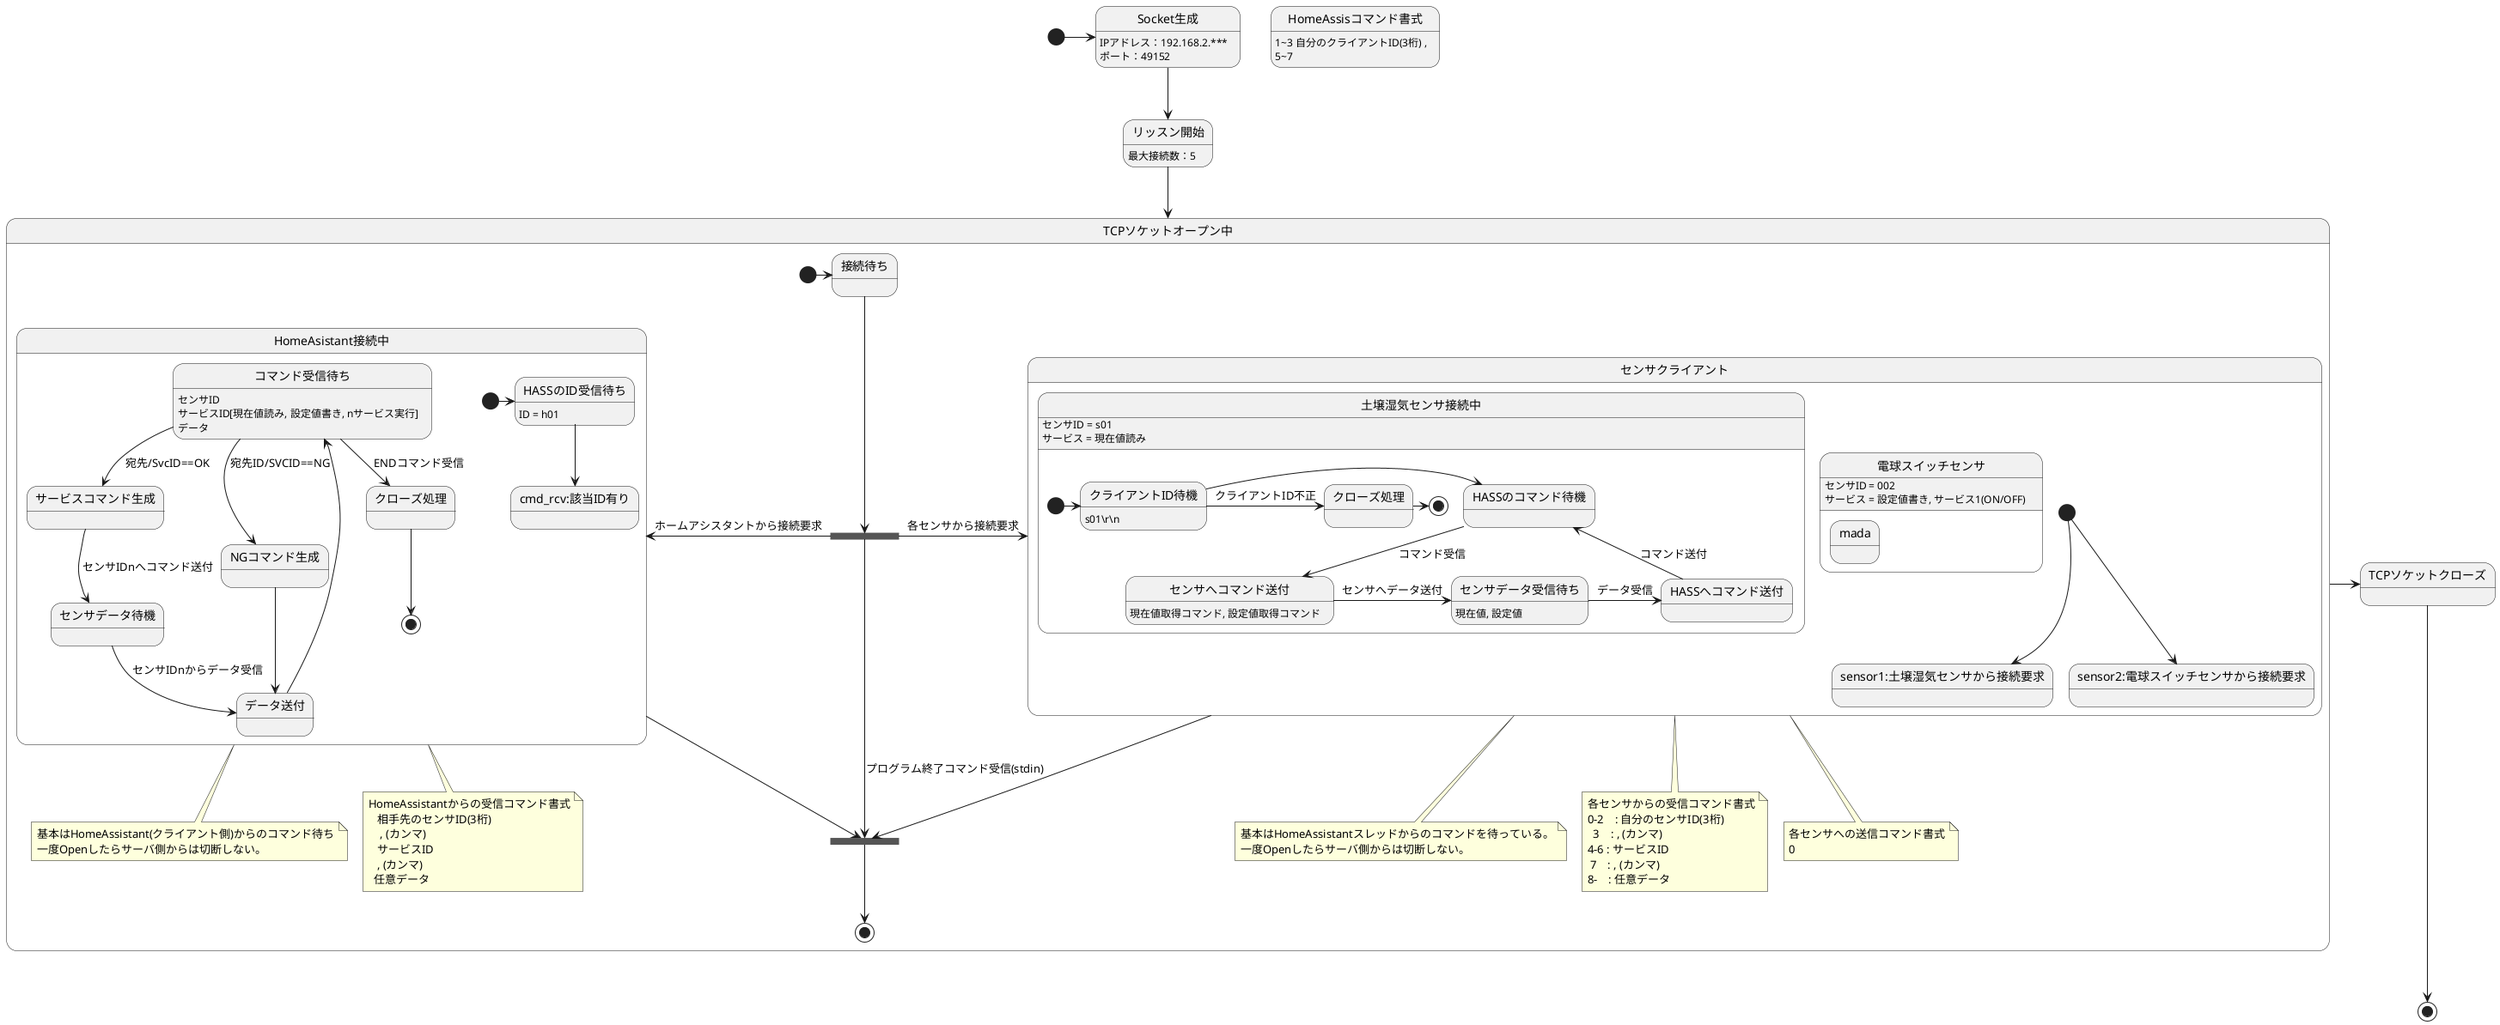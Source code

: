 @startuml
state "Socket生成" as create
create : IPアドレス：192.168.2.***
create : ポート：49152

state "リッスン開始" as listen
listen : 最大接続数：5

state "TCPソケットクローズ" as tcp_close

state "TCPソケットオープン中" as tcp_open {
  state "接続待ち" as wait
  state fork_state <<fork>>
  state join_state <<join>>

  state "センサクライアント" as sensor_client {

    state "土壌湿気センサ接続中" as sensor1 {
      sensor1:センサID = s01
      sensor1:サービス = 現在値読み

      state "センサへコマンド送付" as sensor1_write
      sensor1_write : 現在値取得コマンド, 設定値取得コマンド

      state "センサデータ受信待ち" as sensor1_read
      sensor1_read : 現在値, 設定値

      state "HASSのコマンド待機" as sensor1_wait
      state "クライアントID待機" as clientID_wait
      clientID_wait : s01\\r\\n
      state "HASSへコマンド送付" as sensor1_to_hass
      state "クローズ処理" as sensor1_close

      [*] -> clientID_wait
      clientID_wait -> sensor1_wait
      sensor1_wait -down-> sensor1_write : コマンド受信
      sensor1_write -> sensor1_read : センサへデータ送付
      sensor1_read -right-> sensor1_to_hass :データ受信
      sensor1_to_hass --> sensor1_wait :コマンド送付
      clientID_wait -> sensor1_close :クライアントID不正
      sensor1_close -> [*]
    }

    state "電球スイッチセンサ" as sensor2 {
      sensor2: センサID = 002
      sensor2: サービス = 設定値書き, サービス1(ON/OFF)
      state "mada"
    }

    [*] --> sensor1:土壌湿気センサから接続要求
    [*] --> sensor2:電球スイッチセンサから接続要求
  }

  state "HomeAsistant接続中" as home_rcv {
    state "HASSのID受信待ち" as cmdID_wait
    cmdID_wait:ID = h01
    state "コマンド受信待ち" as cmd_rcv
    cmd_rcv:センサID
    cmd_rcv:サービスID[現在値読み, 設定値書き, nサービス実行]
    cmd_rcv:データ
    state "サービスコマンド生成" as cmd_svc
    state "NGコマンド生成" as cmd_ng
    state "センサデータ待機" as cmd_wait
    state "データ送付" as home_write
    state "クローズ処理" as home_close

    [*] -> cmdID_wait
    cmdID_wait --> cmd_rcv:該当ID有り
    cmd_rcv -down-> cmd_svc :宛先/SvcID==OK
    cmd_rcv --> cmd_ng :宛先ID/SVCID==NG
    cmd_ng --> home_write
    cmd_svc --> cmd_wait :センサIDnへコマンド送付
    cmd_wait --> home_write :センサIDnからデータ受信
    home_write -up-> cmd_rcv
    cmd_rcv --> home_close :ENDコマンド受信
    home_close --> [*]
  }

  [*] -> wait
  wait --> fork_state
  fork_state -right-> sensor_client :各センサから接続要求
  fork_state -left-> home_rcv : ホームアシスタントから接続要求
  sensor_client -down-> join_state
  home_rcv -down-> join_state
  fork_state -down-> join_state : プログラム終了コマンド受信(stdin)
  join_state --> [*]

  note bottom of home_rcv
    基本はHomeAssistant(クライアント側)からのコマンド待ち
    一度Openしたらサーバ側からは切断しない。
  end note

  note bottom of sensor_client
    基本はHomeAssistantスレッドからのコマンドを待っている。
    一度Openしたらサーバ側からは切断しない。
  end note

  note bottom of home_rcv
    HomeAssistantからの受信コマンド書式
       相手先のセンサID(3桁)
        , (カンマ)
       サービスID
       , (カンマ)
      任意データ
  end note

  note bottom of sensor_client
  各センサからの受信コマンド書式
  0-2　: 自分のセンサID(3桁)
    3　: , (カンマ)
  4-6 : サービスID
   7　: , (カンマ)
  8-　: 任意データ
  end note

  note bottom of sensor_client
    各センサへの送信コマンド書式
    0
  end note
}


[*] -> create
create --> listen
listen --> tcp_open
tcp_open -right-> tcp_close
tcp_close --> [*]


state "HomeAssisコマンド書式" as cmdformat
cmdformat : 1~3 自分のクライアントID(3桁) ,
cmdformat : 5~7
@enduml
